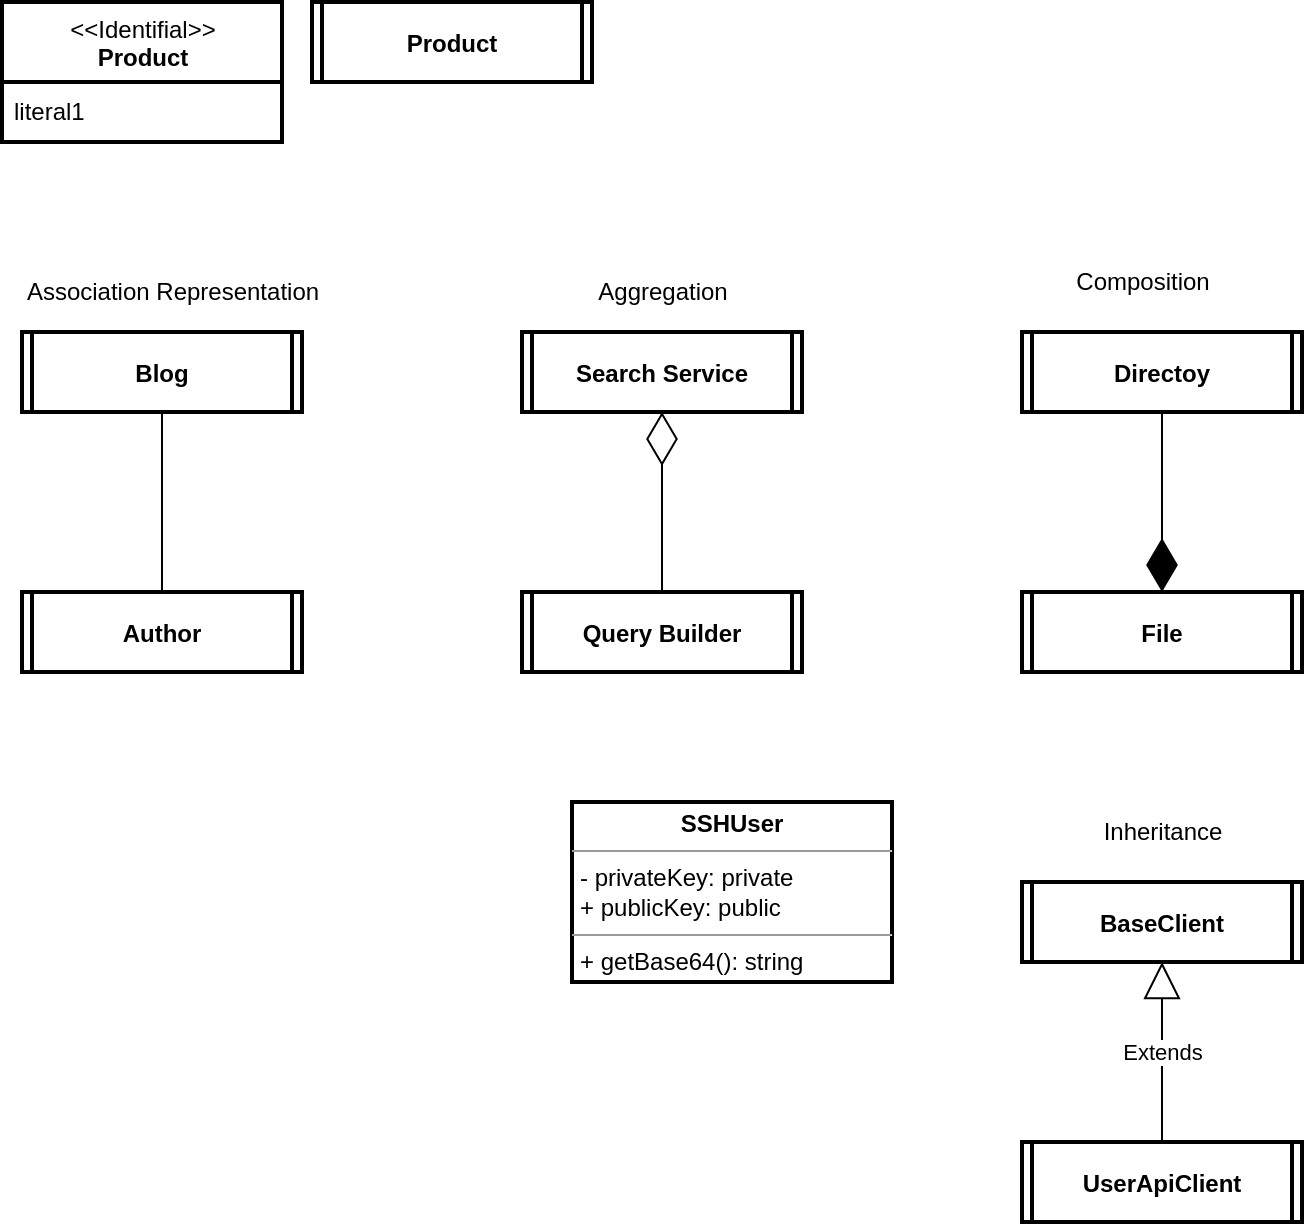 <mxfile>
    <diagram id="KyY1V1iXzrsZASZW6IY_" name="Page-1">
        <mxGraphModel dx="977" dy="587" grid="1" gridSize="10" guides="1" tooltips="1" connect="1" arrows="1" fold="1" page="1" pageScale="1" pageWidth="850" pageHeight="1100" math="0" shadow="0">
            <root>
                <mxCell id="0"/>
                <mxCell id="1" parent="0"/>
                <mxCell id="11" value="Product" style="shape=process2;fixedSize=1;size=5;fontStyle=1;strokeWidth=2;gradientColor=none;" parent="1" vertex="1">
                    <mxGeometry x="165" y="10" width="140" height="40" as="geometry"/>
                </mxCell>
                <mxCell id="12" value="&amp;lt;&amp;lt;Identifial&amp;gt;&amp;gt;&lt;br&gt;&lt;b&gt;Product&lt;/b&gt;" style="swimlane;fontStyle=0;align=center;verticalAlign=top;childLayout=stackLayout;horizontal=1;startSize=40;horizontalStack=0;resizeParent=1;resizeParentMax=0;resizeLast=0;collapsible=0;marginBottom=0;html=1;strokeWidth=2;gradientColor=none;" parent="1" vertex="1">
                    <mxGeometry x="10" y="10" width="140" height="70" as="geometry"/>
                </mxCell>
                <mxCell id="13" value="literal1" style="text;html=1;strokeColor=none;fillColor=none;align=left;verticalAlign=middle;spacingLeft=4;spacingRight=4;overflow=hidden;rotatable=0;points=[[0,0.5],[1,0.5]];portConstraint=eastwest;strokeWidth=2;" parent="12" vertex="1">
                    <mxGeometry y="40" width="140" height="30" as="geometry"/>
                </mxCell>
                <mxCell id="14" value="Blog" style="shape=process2;fixedSize=1;size=5;fontStyle=1;strokeWidth=2;gradientColor=none;" parent="1" vertex="1">
                    <mxGeometry x="20" y="175" width="140" height="40" as="geometry"/>
                </mxCell>
                <mxCell id="15" value="Author" style="shape=process2;fixedSize=1;size=5;fontStyle=1;strokeWidth=2;gradientColor=none;" parent="1" vertex="1">
                    <mxGeometry x="20" y="305" width="140" height="40" as="geometry"/>
                </mxCell>
                <mxCell id="18" value="Association Representation" style="text;html=1;align=center;verticalAlign=middle;resizable=0;points=[];autosize=1;strokeColor=none;fillColor=none;" parent="1" vertex="1">
                    <mxGeometry x="10" y="140" width="170" height="30" as="geometry"/>
                </mxCell>
                <mxCell id="19" value="Search Service" style="shape=process2;fixedSize=1;size=5;fontStyle=1;strokeWidth=2;gradientColor=none;" parent="1" vertex="1">
                    <mxGeometry x="270" y="175" width="140" height="40" as="geometry"/>
                </mxCell>
                <mxCell id="20" value="Query Builder" style="shape=process2;fixedSize=1;size=5;fontStyle=1;strokeWidth=2;gradientColor=none;" parent="1" vertex="1">
                    <mxGeometry x="270" y="305" width="140" height="40" as="geometry"/>
                </mxCell>
                <mxCell id="23" value="Aggregation" style="text;html=1;align=center;verticalAlign=middle;resizable=0;points=[];autosize=1;strokeColor=none;fillColor=none;" parent="1" vertex="1">
                    <mxGeometry x="295" y="140" width="90" height="30" as="geometry"/>
                </mxCell>
                <mxCell id="24" value="Directoy" style="shape=process2;fixedSize=1;size=5;fontStyle=1;strokeWidth=2;gradientColor=none;" parent="1" vertex="1">
                    <mxGeometry x="520" y="175" width="140" height="40" as="geometry"/>
                </mxCell>
                <mxCell id="25" value="File" style="shape=process2;fixedSize=1;size=5;fontStyle=1;strokeWidth=2;gradientColor=none;" parent="1" vertex="1">
                    <mxGeometry x="520" y="305" width="140" height="40" as="geometry"/>
                </mxCell>
                <mxCell id="27" value="Composition" style="text;html=1;align=center;verticalAlign=middle;resizable=0;points=[];autosize=1;strokeColor=none;fillColor=none;" parent="1" vertex="1">
                    <mxGeometry x="535" y="135" width="90" height="30" as="geometry"/>
                </mxCell>
                <mxCell id="29" value="BaseClient" style="shape=process2;fixedSize=1;size=5;fontStyle=1;strokeWidth=2;gradientColor=none;" parent="1" vertex="1">
                    <mxGeometry x="520" y="450" width="140" height="40" as="geometry"/>
                </mxCell>
                <mxCell id="30" value="UserApiClient" style="shape=process2;fixedSize=1;size=5;fontStyle=1;strokeWidth=2;gradientColor=none;" parent="1" vertex="1">
                    <mxGeometry x="520" y="580" width="140" height="40" as="geometry"/>
                </mxCell>
                <mxCell id="31" value="Inheritance" style="text;html=1;align=center;verticalAlign=middle;resizable=0;points=[];autosize=1;strokeColor=none;fillColor=none;" parent="1" vertex="1">
                    <mxGeometry x="550" y="410" width="80" height="30" as="geometry"/>
                </mxCell>
                <mxCell id="35" value="Extends" style="endArrow=block;endSize=16;endFill=0;html=1;entryX=0.5;entryY=1;entryDx=0;entryDy=0;exitX=0.5;exitY=0;exitDx=0;exitDy=0;" parent="1" source="30" target="29" edge="1">
                    <mxGeometry width="160" relative="1" as="geometry">
                        <mxPoint x="430" y="540" as="sourcePoint"/>
                        <mxPoint x="590" y="540" as="targetPoint"/>
                    </mxGeometry>
                </mxCell>
                <mxCell id="36" value="" style="endArrow=diamondThin;endFill=1;endSize=24;html=1;entryX=0.5;entryY=0;entryDx=0;entryDy=0;" parent="1" source="24" target="25" edge="1">
                    <mxGeometry width="160" relative="1" as="geometry">
                        <mxPoint x="430" y="380" as="sourcePoint"/>
                        <mxPoint x="560" y="290" as="targetPoint"/>
                    </mxGeometry>
                </mxCell>
                <mxCell id="37" value="" style="endArrow=diamondThin;endFill=0;endSize=24;html=1;exitX=0.5;exitY=0;exitDx=0;exitDy=0;entryX=0.5;entryY=1;entryDx=0;entryDy=0;" parent="1" source="20" target="19" edge="1">
                    <mxGeometry width="160" relative="1" as="geometry">
                        <mxPoint x="280" y="250" as="sourcePoint"/>
                        <mxPoint x="410" y="270" as="targetPoint"/>
                    </mxGeometry>
                </mxCell>
                <mxCell id="41" value="" style="endArrow=none;html=1;edgeStyle=orthogonalEdgeStyle;exitX=0.5;exitY=0;exitDx=0;exitDy=0;" parent="1" source="15" target="14" edge="1">
                    <mxGeometry relative="1" as="geometry">
                        <mxPoint x="20" y="270" as="sourcePoint"/>
                        <mxPoint x="180" y="270" as="targetPoint"/>
                    </mxGeometry>
                </mxCell>
                <mxCell id="45" value="&lt;p style=&quot;margin:0px;margin-top:4px;text-align:center;&quot;&gt;&lt;b&gt;SSHUser&lt;/b&gt;&lt;/p&gt;&lt;hr size=&quot;1&quot;&gt;&lt;p style=&quot;margin:0px;margin-left:4px;&quot;&gt;- privateKey: private&lt;/p&gt;&lt;p style=&quot;margin:0px;margin-left:4px;&quot;&gt;+ publicKey: public&lt;/p&gt;&lt;hr size=&quot;1&quot;&gt;&lt;p style=&quot;margin:0px;margin-left:4px;&quot;&gt;+ getBase64(): string&lt;/p&gt;" style="verticalAlign=top;align=left;overflow=fill;fontSize=12;fontFamily=Helvetica;html=1;strokeWidth=2;gradientColor=none;" parent="1" vertex="1">
                    <mxGeometry x="295" y="410" width="160" height="90" as="geometry"/>
                </mxCell>
            </root>
        </mxGraphModel>
    </diagram>
</mxfile>